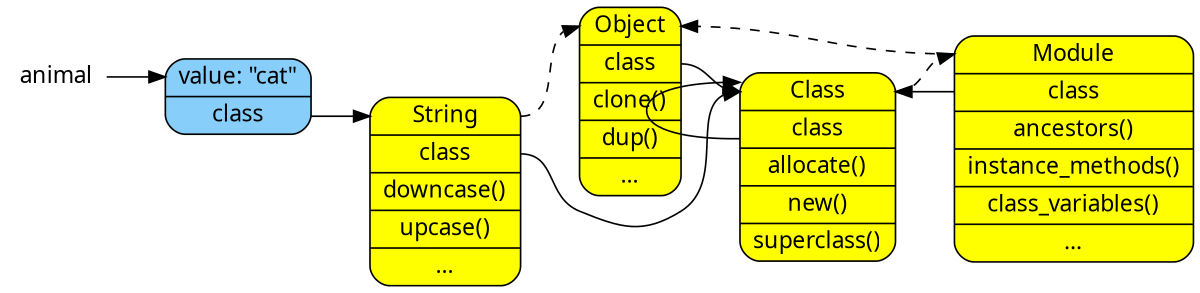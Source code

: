 digraph finite_state_machine {
	size="8,5"
	rankdir = "LR"
	node [fontname=Sans]


  /* Variables */
  node [shape=none,fillcolor=white];
  animal;

  /* Objects */
  node [shape = Mrecord, fillcolor=lightskyblue, style=filled];
  cat [label = "<value>value: \"cat\"|<class>class"];

  /* Classes */
  node [shape = Mrecord, fillcolor=yellow, style=filled];
  String [label="<__self__>String|<class>class|downcase()|upcase()|…"];
  Object [label="<__self__>Object|<class>class|clone()|dup()|…"];
  Class [label="<__self__>Class|<class>class|allocate()|new()|superclass()"];
  Module [label="<__self__>Module|<class>class|ancestors()|instance_methods()|class_variables()|…"];
  
  

  /* References */
  cat:class -> String:__self__;
  String:class -> Class:__self__;
  Object:class -> Class:__self__;
  Class:class -> Class:__self__;
  Module:class -> Class:__self__;
  animal -> cat:value;

  /* Inheritance Chains */
  edge [style=dashed]
  String:__self__ -> Object:__self__;
  Class:__self__ -> Module:__self__;
  Module:__self__ -> Object:__self__;
 
}
